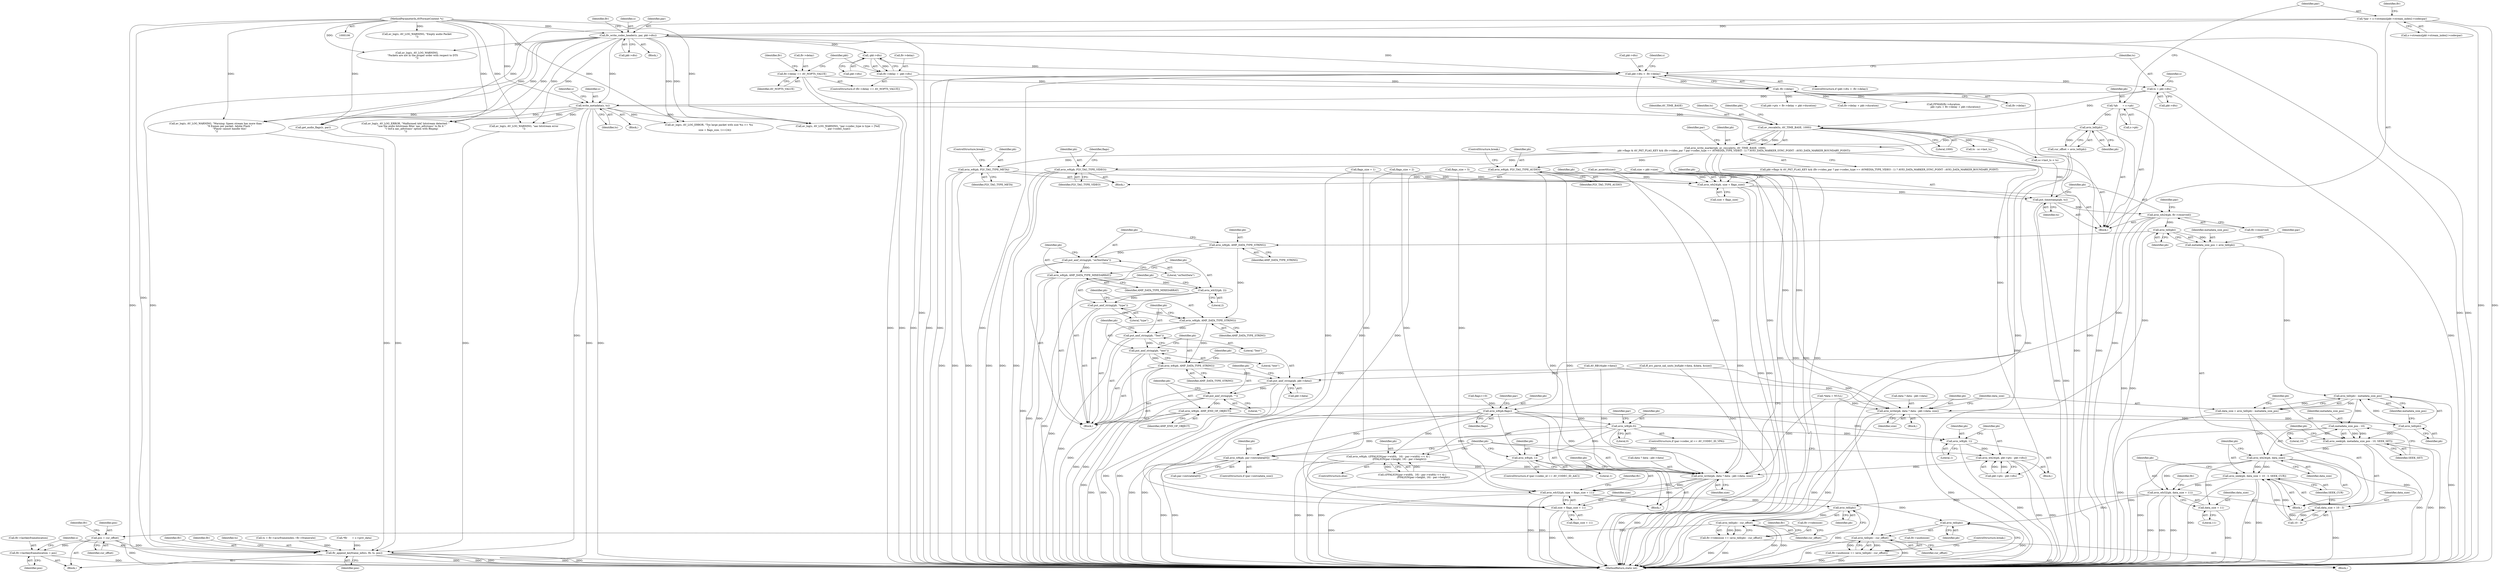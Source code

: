 digraph "0_FFmpeg_6b67d7f05918f7a1ee8fc6ff21355d7e8736aa10@API" {
"1000380" [label="(Call,avio_write_marker(pb, av_rescale(ts, AV_TIME_BASE, 1000),\n                      pkt->flags & AV_PKT_FLAG_KEY && (flv->video_par ? par->codec_type == AVMEDIA_TYPE_VIDEO : 1) ? AVIO_DATA_MARKER_SYNC_POINT : AVIO_DATA_MARKER_BOUNDARY_POINT))"];
"1000167" [label="(Call,avio_tell(pb))"];
"1000111" [label="(Call,*pb      = s->pb)"];
"1000382" [label="(Call,av_rescale(ts, AV_TIME_BASE, 1000))"];
"1000360" [label="(Call,ts = pkt->dts)"];
"1000344" [label="(Call,pkt->dts < -flv->delay)"];
"1000323" [label="(Call,flv_write_codec_header(s, par, pkt->dts))"];
"1000107" [label="(MethodParameterIn,AVFormatContext *s)"];
"1000117" [label="(Call,*par = s->streams[pkt->stream_index]->codecpar)"];
"1000339" [label="(Call,-pkt->dts)"];
"1000348" [label="(Call,-flv->delay)"];
"1000330" [label="(Call,flv->delay == AV_NOPTS_VALUE)"];
"1000335" [label="(Call,flv->delay = -pkt->dts)"];
"1000372" [label="(Call,write_metadata(s, ts))"];
"1000411" [label="(Call,avio_w8(pb, FLV_TAG_TYPE_VIDEO))"];
"1000593" [label="(Call,avio_wb24(pb, size + flags_size))"];
"1000598" [label="(Call,put_timestamp(pb, ts))"];
"1000601" [label="(Call,avio_wb24(pb, flv->reserved))"];
"1000623" [label="(Call,avio_tell(pb))"];
"1000621" [label="(Call,metadata_size_pos = avio_tell(pb))"];
"1000683" [label="(Call,avio_tell(pb) - metadata_size_pos)"];
"1000681" [label="(Call,data_size = avio_tell(pb) - metadata_size_pos)"];
"1000693" [label="(Call,avio_wb24(pb, data_size))"];
"1000696" [label="(Call,avio_seek(pb, data_size + 10 - 3, SEEK_CUR))"];
"1000704" [label="(Call,avio_wb32(pb, data_size + 11))"];
"1000864" [label="(Call,avio_tell(pb))"];
"1000863" [label="(Call,avio_tell(pb) - cur_offset)"];
"1000859" [label="(Call,flv->videosize += (avio_tell(pb) - cur_offset))"];
"1000896" [label="(Call,pos = cur_offset)"];
"1000910" [label="(Call,flv->lastkeyframelocation = pos)"];
"1000915" [label="(Call,flv_append_keyframe_info(s, flv, ts, pos))"];
"1000931" [label="(Call,avio_tell(pb))"];
"1000930" [label="(Call,avio_tell(pb) - cur_offset)"];
"1000926" [label="(Call,flv->audiosize += (avio_tell(pb) - cur_offset))"];
"1000698" [label="(Call,data_size + 10 - 3)"];
"1000706" [label="(Call,data_size + 11)"];
"1000689" [label="(Call,metadata_size_pos - 10)"];
"1000687" [label="(Call,avio_seek(pb, metadata_size_pos - 10, SEEK_SET))"];
"1000632" [label="(Call,avio_w8(pb, AMF_DATA_TYPE_STRING))"];
"1000635" [label="(Call,put_amf_string(pb, \"onTextData\"))"];
"1000638" [label="(Call,avio_w8(pb, AMF_DATA_TYPE_MIXEDARRAY))"];
"1000641" [label="(Call,avio_wb32(pb, 2))"];
"1000644" [label="(Call,put_amf_string(pb, \"type\"))"];
"1000647" [label="(Call,avio_w8(pb, AMF_DATA_TYPE_STRING))"];
"1000650" [label="(Call,put_amf_string(pb, \"Text\"))"];
"1000653" [label="(Call,put_amf_string(pb, \"text\"))"];
"1000656" [label="(Call,avio_w8(pb, AMF_DATA_TYPE_STRING))"];
"1000659" [label="(Call,put_amf_string(pb, pkt->data))"];
"1000664" [label="(Call,put_amf_string(pb, \"\"))"];
"1000667" [label="(Call,avio_w8(pb, AMF_END_OF_OBJECT))"];
"1000684" [label="(Call,avio_tell(pb))"];
"1000672" [label="(Call,avio_write(pb, data ? data : pkt->data, size))"];
"1000715" [label="(Call,avio_w8(pb,flags))"];
"1000724" [label="(Call,avio_w8(pb,0))"];
"1000744" [label="(Call,avio_w8(pb, par->extradata[0]))"];
"1000811" [label="(Call,avio_write(pb, data ? data : pkt->data, size))"];
"1000820" [label="(Call,avio_wb32(pb, size + flags_size + 11))"];
"1000822" [label="(Call,size + flags_size + 11)"];
"1000752" [label="(Call,avio_w8(pb, ((FFALIGN(par->width,  16) - par->width) << 4) |\n                             (FFALIGN(par->height, 16) - par->height)))"];
"1000782" [label="(Call,avio_w8(pb, 1))"];
"1000799" [label="(Call,avio_w8(pb, 1))"];
"1000802" [label="(Call,avio_wb24(pb, pkt->pts - pkt->dts))"];
"1000440" [label="(Call,avio_w8(pb, FLV_TAG_TYPE_AUDIO))"];
"1000446" [label="(Call,avio_w8(pb, FLV_TAG_TYPE_META))"];
"1000335" [label="(Call,flv->delay = -pkt->dts)"];
"1000884" [label="(Block,)"];
"1000933" [label="(Identifier,cur_offset)"];
"1000696" [label="(Call,avio_seek(pb, data_size + 10 - 3, SEEK_CUR))"];
"1000343" [label="(ControlStructure,if (pkt->dts < -flv->delay))"];
"1000641" [label="(Call,avio_wb32(pb, 2))"];
"1000658" [label="(Identifier,AMF_DATA_TYPE_STRING)"];
"1000683" [label="(Call,avio_tell(pb) - metadata_size_pos)"];
"1000821" [label="(Identifier,pb)"];
"1000409" [label="(Block,)"];
"1000323" [label="(Call,flv_write_codec_header(s, par, pkt->dts))"];
"1000650" [label="(Call,put_amf_string(pb, \"Text\"))"];
"1000337" [label="(Identifier,flv)"];
"1000600" [label="(Identifier,ts)"];
"1000915" [label="(Call,flv_append_keyframe_info(s, flv, ts, pos))"];
"1000384" [label="(Identifier,AV_TIME_BASE)"];
"1000857" [label="(Block,)"];
"1000228" [label="(Call,flags_size = 5)"];
"1000362" [label="(Call,pkt->dts)"];
"1000550" [label="(Call,ts - sc->last_ts)"];
"1000637" [label="(Literal,\"onTextData\")"];
"1000154" [label="(Call,*data = NULL)"];
"1000373" [label="(Identifier,s)"];
"1000697" [label="(Identifier,pb)"];
"1000181" [label="(Call,av_log(s, AV_LOG_WARNING, \"Empty audio Packet\n\"))"];
"1000672" [label="(Call,avio_write(pb, data ? data : pkt->data, size))"];
"1000811" [label="(Call,avio_write(pb, data ? data : pkt->data, size))"];
"1000610" [label="(Identifier,par)"];
"1000863" [label="(Call,avio_tell(pb) - cur_offset)"];
"1000645" [label="(Identifier,pb)"];
"1000636" [label="(Identifier,pb)"];
"1000119" [label="(Call,s->streams[pkt->stream_index]->codecpar)"];
"1000340" [label="(Call,pkt->dts)"];
"1000740" [label="(ControlStructure,if (par->extradata_size))"];
"1000897" [label="(Identifier,pos)"];
"1000640" [label="(Identifier,AMF_DATA_TYPE_MIXEDARRAY)"];
"1000726" [label="(Literal,0)"];
"1000802" [label="(Call,avio_wb24(pb, pkt->pts - pkt->dts))"];
"1000917" [label="(Identifier,flv)"];
"1000385" [label="(Literal,1000)"];
"1000699" [label="(Identifier,data_size)"];
"1000603" [label="(Call,flv->reserved)"];
"1000380" [label="(Call,avio_write_marker(pb, av_rescale(ts, AV_TIME_BASE, 1000),\n                      pkt->flags & AV_PKT_FLAG_KEY && (flv->video_par ? par->codec_type == AVMEDIA_TYPE_VIDEO : 1) ? AVIO_DATA_MARKER_SYNC_POINT : AVIO_DATA_MARKER_BOUNDARY_POINT))"];
"1000285" [label="(Block,)"];
"1000752" [label="(Call,avio_w8(pb, ((FFALIGN(par->width,  16) - par->width) << 4) |\n                             (FFALIGN(par->height, 16) - par->height)))"];
"1000922" [label="(Identifier,flv)"];
"1000633" [label="(Identifier,pb)"];
"1000864" [label="(Call,avio_tell(pb))"];
"1000931" [label="(Call,avio_tell(pb))"];
"1000869" [label="(Identifier,flv)"];
"1000708" [label="(Literal,11)"];
"1000642" [label="(Identifier,pb)"];
"1000381" [label="(Identifier,pb)"];
"1000783" [label="(Identifier,pb)"];
"1000656" [label="(Call,avio_w8(pb, AMF_DATA_TYPE_STRING))"];
"1000448" [label="(Identifier,FLV_TAG_TYPE_META)"];
"1000165" [label="(Call,cur_offset = avio_tell(pb))"];
"1000686" [label="(Identifier,metadata_size_pos)"];
"1000820" [label="(Call,avio_wb32(pb, size + flags_size + 11))"];
"1000651" [label="(Identifier,pb)"];
"1000443" [label="(ControlStructure,break;)"];
"1000950" [label="(MethodReturn,static int)"];
"1000354" [label="(Identifier,s)"];
"1000666" [label="(Literal,\"\")"];
"1000829" [label="(Identifier,flv)"];
"1000710" [label="(Block,)"];
"1000336" [label="(Call,flv->delay)"];
"1000623" [label="(Call,avio_tell(pb))"];
"1000930" [label="(Call,avio_tell(pb) - cur_offset)"];
"1000639" [label="(Identifier,pb)"];
"1000655" [label="(Literal,\"text\")"];
"1000649" [label="(Identifier,AMF_DATA_TYPE_STRING)"];
"1000334" [label="(Identifier,AV_NOPTS_VALUE)"];
"1000601" [label="(Call,avio_wb24(pb, flv->reserved))"];
"1000435" [label="(Call,get_audio_flags(s, par))"];
"1000703" [label="(Identifier,SEEK_CUR)"];
"1000486" [label="(Call,ff_avc_parse_nal_units_buf(pkt->data, &data, &size))"];
"1000691" [label="(Literal,10)"];
"1000346" [label="(Identifier,pkt)"];
"1000407" [label="(Identifier,par)"];
"1000441" [label="(Identifier,pb)"];
"1000382" [label="(Call,av_rescale(ts, AV_TIME_BASE, 1000))"];
"1000754" [label="(Call,((FFALIGN(par->width,  16) - par->width) << 4) |\n                             (FFALIGN(par->height, 16) - par->height))"];
"1000914" [label="(Identifier,pos)"];
"1000440" [label="(Call,avio_w8(pb, FLV_TAG_TYPE_AUDIO))"];
"1000167" [label="(Call,avio_tell(pb))"];
"1000688" [label="(Identifier,pb)"];
"1000918" [label="(Identifier,ts)"];
"1000345" [label="(Call,pkt->dts)"];
"1000674" [label="(Call,data ? data : pkt->data)"];
"1000926" [label="(Call,flv->audiosize += (avio_tell(pb) - cur_offset))"];
"1000415" [label="(Identifier,flags)"];
"1000593" [label="(Call,avio_wb24(pb, size + flags_size))"];
"1000622" [label="(Identifier,metadata_size_pos)"];
"1000886" [label="(Call,ts = flv->acurframeindex / flv->framerate)"];
"1000653" [label="(Call,put_amf_string(pb, \"text\"))"];
"1000690" [label="(Identifier,metadata_size_pos)"];
"1000860" [label="(Call,flv->videosize)"];
"1000667" [label="(Call,avio_w8(pb, AMF_END_OF_OBJECT))"];
"1000652" [label="(Literal,\"Text\")"];
"1000325" [label="(Identifier,par)"];
"1000646" [label="(Literal,\"type\")"];
"1000934" [label="(ControlStructure,break;)"];
"1000700" [label="(Call,10 - 3)"];
"1000632" [label="(Call,avio_w8(pb, AMF_DATA_TYPE_STRING))"];
"1000332" [label="(Identifier,flv)"];
"1000659" [label="(Call,put_amf_string(pb, pkt->data))"];
"1000839" [label="(Call,flv->delay + pkt->duration)"];
"1000329" [label="(ControlStructure,if (flv->delay == AV_NOPTS_VALUE))"];
"1000331" [label="(Call,flv->delay)"];
"1000594" [label="(Identifier,pb)"];
"1000721" [label="(Identifier,par)"];
"1000831" [label="(Call,FFMAX(flv->duration,\n                              pkt->pts + flv->delay + pkt->duration))"];
"1000813" [label="(Call,data ? data : pkt->data)"];
"1000634" [label="(Identifier,AMF_DATA_TYPE_STRING)"];
"1000664" [label="(Call,put_amf_string(pb, \"\"))"];
"1000718" [label="(ControlStructure,if (par->codec_id == AV_CODEC_ID_VP6))"];
"1000212" [label="(Call,flags_size = 2)"];
"1000628" [label="(Identifier,par)"];
"1000689" [label="(Call,metadata_size_pos - 10)"];
"1000442" [label="(Identifier,FLV_TAG_TYPE_AUDIO)"];
"1000707" [label="(Identifier,data_size)"];
"1000669" [label="(Identifier,AMF_END_OF_OBJECT)"];
"1000866" [label="(Identifier,cur_offset)"];
"1000538" [label="(Call,av_log(s, AV_LOG_WARNING, \"aac bitstream error\n\"))"];
"1000638" [label="(Call,avio_w8(pb, AMF_DATA_TYPE_MIXEDARRAY))"];
"1000599" [label="(Identifier,pb)"];
"1000685" [label="(Identifier,pb)"];
"1000745" [label="(Identifier,pb)"];
"1000712" [label="(Call,flags>=0)"];
"1000753" [label="(Identifier,pb)"];
"1000595" [label="(Call,size + flags_size)"];
"1000635" [label="(Call,put_amf_string(pb, \"onTextData\"))"];
"1000361" [label="(Identifier,ts)"];
"1000412" [label="(Identifier,pb)"];
"1000339" [label="(Call,-pkt->dts)"];
"1000532" [label="(Call,av_log(s, AV_LOG_ERROR, \"Malformed AAC bitstream detected: \"\n               \"use the audio bitstream filter 'aac_adtstoasc' to fix it \"\n               \"('-bsf:a aac_adtstoasc' option with ffmpeg)\n\"))"];
"1000782" [label="(Call,avio_w8(pb, 1))"];
"1000715" [label="(Call,avio_w8(pb,flags))"];
"1000671" [label="(Block,)"];
"1000513" [label="(Call,AV_RB16(pkt->data))"];
"1000580" [label="(Call,av_log(s, AV_LOG_ERROR, \"Too large packet with size %u >= %u\n\",\n               size + flags_size, 1<<24))"];
"1000621" [label="(Call,metadata_size_pos = avio_tell(pb))"];
"1000695" [label="(Identifier,data_size)"];
"1000803" [label="(Identifier,pb)"];
"1000383" [label="(Identifier,ts)"];
"1000804" [label="(Call,pkt->pts - pkt->dts)"];
"1000330" [label="(Call,flv->delay == AV_NOPTS_VALUE)"];
"1000129" [label="(Call,*flv      = s->priv_data)"];
"1000859" [label="(Call,flv->videosize += (avio_tell(pb) - cur_offset))"];
"1000800" [label="(Identifier,pb)"];
"1000109" [label="(Block,)"];
"1000148" [label="(Call,size = pkt->size)"];
"1000927" [label="(Call,flv->audiosize)"];
"1000113" [label="(Call,s->pb)"];
"1000694" [label="(Identifier,pb)"];
"1000117" [label="(Call,*par = s->streams[pkt->stream_index]->codecpar)"];
"1000698" [label="(Call,data_size + 10 - 3)"];
"1000374" [label="(Identifier,ts)"];
"1000368" [label="(Identifier,s)"];
"1000561" [label="(Call,sc->last_ts < ts)"];
"1000849" [label="(Identifier,flv)"];
"1000665" [label="(Identifier,pb)"];
"1000682" [label="(Identifier,data_size)"];
"1000360" [label="(Call,ts = pkt->dts)"];
"1000725" [label="(Identifier,pb)"];
"1000598" [label="(Call,put_timestamp(pb, ts))"];
"1000349" [label="(Call,flv->delay)"];
"1000624" [label="(Identifier,pb)"];
"1000449" [label="(ControlStructure,break;)"];
"1000919" [label="(Identifier,pos)"];
"1000692" [label="(Identifier,SEEK_SET)"];
"1000896" [label="(Call,pos = cur_offset)"];
"1000107" [label="(MethodParameterIn,AVFormatContext *s)"];
"1000232" [label="(Call,flags_size = 1)"];
"1000660" [label="(Identifier,pb)"];
"1000438" [label="(Call,av_assert0(size))"];
"1000654" [label="(Identifier,pb)"];
"1000812" [label="(Identifier,pb)"];
"1000556" [label="(Call,av_log(s, AV_LOG_WARNING, \"Warning: Speex stream has more than \"\n                                  \"8 frames per packet. Adobe Flash \"\n                                  \"Player cannot handle this!\n\"))"];
"1000348" [label="(Call,-flv->delay)"];
"1000717" [label="(Identifier,flags)"];
"1000693" [label="(Call,avio_wb24(pb, data_size))"];
"1000681" [label="(Call,data_size = avio_tell(pb) - metadata_size_pos)"];
"1000413" [label="(Identifier,FLV_TAG_TYPE_VIDEO)"];
"1000911" [label="(Call,flv->lastkeyframelocation)"];
"1000865" [label="(Identifier,pb)"];
"1000716" [label="(Identifier,pb)"];
"1000684" [label="(Call,avio_tell(pb))"];
"1000618" [label="(Block,)"];
"1000446" [label="(Call,avio_w8(pb, FLV_TAG_TYPE_META))"];
"1000916" [label="(Identifier,s)"];
"1000657" [label="(Identifier,pb)"];
"1000798" [label="(Block,)"];
"1000932" [label="(Identifier,pb)"];
"1000776" [label="(ControlStructure,if (par->codec_id == AV_CODEC_ID_AAC))"];
"1000372" [label="(Call,write_metadata(s, ts))"];
"1000784" [label="(Literal,1)"];
"1000647" [label="(Call,avio_w8(pb, AMF_DATA_TYPE_STRING))"];
"1000353" [label="(Call,av_log(s, AV_LOG_WARNING,\n               \"Packets are not in the proper order with respect to DTS\n\"))"];
"1000644" [label="(Call,put_amf_string(pb, \"type\"))"];
"1000112" [label="(Identifier,pb)"];
"1000824" [label="(Call,flags_size + 11)"];
"1000390" [label="(Identifier,pkt)"];
"1000910" [label="(Call,flv->lastkeyframelocation = pos)"];
"1000643" [label="(Literal,2)"];
"1000835" [label="(Call,pkt->pts + flv->delay + pkt->duration)"];
"1000661" [label="(Call,pkt->data)"];
"1000731" [label="(Identifier,par)"];
"1000744" [label="(Call,avio_w8(pb, par->extradata[0]))"];
"1000680" [label="(Identifier,size)"];
"1000371" [label="(Block,)"];
"1000602" [label="(Identifier,pb)"];
"1000706" [label="(Call,data_size + 11)"];
"1000724" [label="(Call,avio_w8(pb,0))"];
"1000751" [label="(ControlStructure,else)"];
"1000344" [label="(Call,pkt->dts < -flv->delay)"];
"1000377" [label="(Identifier,s)"];
"1000746" [label="(Call,par->extradata[0])"];
"1000704" [label="(Call,avio_wb32(pb, data_size + 11))"];
"1000705" [label="(Identifier,pb)"];
"1000898" [label="(Identifier,cur_offset)"];
"1000411" [label="(Call,avio_w8(pb, FLV_TAG_TYPE_VIDEO))"];
"1000386" [label="(Call,pkt->flags & AV_PKT_FLAG_KEY && (flv->video_par ? par->codec_type == AVMEDIA_TYPE_VIDEO : 1) ? AVIO_DATA_MARKER_SYNC_POINT : AVIO_DATA_MARKER_BOUNDARY_POINT)"];
"1000324" [label="(Identifier,s)"];
"1000631" [label="(Block,)"];
"1000668" [label="(Identifier,pb)"];
"1000130" [label="(Identifier,flv)"];
"1000447" [label="(Identifier,pb)"];
"1000648" [label="(Identifier,pb)"];
"1000799" [label="(Call,avio_w8(pb, 1))"];
"1000823" [label="(Identifier,size)"];
"1000901" [label="(Identifier,flv)"];
"1000687" [label="(Call,avio_seek(pb, metadata_size_pos - 10, SEEK_SET))"];
"1000822" [label="(Call,size + flags_size + 11)"];
"1000168" [label="(Identifier,pb)"];
"1000111" [label="(Call,*pb      = s->pb)"];
"1000819" [label="(Identifier,size)"];
"1000801" [label="(Literal,1)"];
"1000118" [label="(Identifier,par)"];
"1000936" [label="(Call,av_log(s, AV_LOG_WARNING, \"par->codec_type is type = [%d]\n\", par->codec_type))"];
"1000326" [label="(Call,pkt->dts)"];
"1000673" [label="(Identifier,pb)"];
"1000380" -> "1000109"  [label="AST: "];
"1000380" -> "1000386"  [label="CFG: "];
"1000381" -> "1000380"  [label="AST: "];
"1000382" -> "1000380"  [label="AST: "];
"1000386" -> "1000380"  [label="AST: "];
"1000407" -> "1000380"  [label="CFG: "];
"1000380" -> "1000950"  [label="DDG: "];
"1000380" -> "1000950"  [label="DDG: "];
"1000380" -> "1000950"  [label="DDG: "];
"1000380" -> "1000950"  [label="DDG: "];
"1000167" -> "1000380"  [label="DDG: "];
"1000382" -> "1000380"  [label="DDG: "];
"1000382" -> "1000380"  [label="DDG: "];
"1000382" -> "1000380"  [label="DDG: "];
"1000380" -> "1000411"  [label="DDG: "];
"1000380" -> "1000440"  [label="DDG: "];
"1000380" -> "1000446"  [label="DDG: "];
"1000167" -> "1000165"  [label="AST: "];
"1000167" -> "1000168"  [label="CFG: "];
"1000168" -> "1000167"  [label="AST: "];
"1000165" -> "1000167"  [label="CFG: "];
"1000167" -> "1000950"  [label="DDG: "];
"1000167" -> "1000165"  [label="DDG: "];
"1000111" -> "1000167"  [label="DDG: "];
"1000111" -> "1000109"  [label="AST: "];
"1000111" -> "1000113"  [label="CFG: "];
"1000112" -> "1000111"  [label="AST: "];
"1000113" -> "1000111"  [label="AST: "];
"1000118" -> "1000111"  [label="CFG: "];
"1000111" -> "1000950"  [label="DDG: "];
"1000382" -> "1000385"  [label="CFG: "];
"1000383" -> "1000382"  [label="AST: "];
"1000384" -> "1000382"  [label="AST: "];
"1000385" -> "1000382"  [label="AST: "];
"1000390" -> "1000382"  [label="CFG: "];
"1000382" -> "1000950"  [label="DDG: "];
"1000382" -> "1000950"  [label="DDG: "];
"1000360" -> "1000382"  [label="DDG: "];
"1000372" -> "1000382"  [label="DDG: "];
"1000382" -> "1000550"  [label="DDG: "];
"1000382" -> "1000561"  [label="DDG: "];
"1000360" -> "1000109"  [label="AST: "];
"1000360" -> "1000362"  [label="CFG: "];
"1000361" -> "1000360"  [label="AST: "];
"1000362" -> "1000360"  [label="AST: "];
"1000368" -> "1000360"  [label="CFG: "];
"1000360" -> "1000950"  [label="DDG: "];
"1000344" -> "1000360"  [label="DDG: "];
"1000360" -> "1000372"  [label="DDG: "];
"1000344" -> "1000343"  [label="AST: "];
"1000344" -> "1000348"  [label="CFG: "];
"1000345" -> "1000344"  [label="AST: "];
"1000348" -> "1000344"  [label="AST: "];
"1000354" -> "1000344"  [label="CFG: "];
"1000361" -> "1000344"  [label="CFG: "];
"1000344" -> "1000950"  [label="DDG: "];
"1000344" -> "1000950"  [label="DDG: "];
"1000344" -> "1000950"  [label="DDG: "];
"1000323" -> "1000344"  [label="DDG: "];
"1000339" -> "1000344"  [label="DDG: "];
"1000348" -> "1000344"  [label="DDG: "];
"1000344" -> "1000804"  [label="DDG: "];
"1000323" -> "1000285"  [label="AST: "];
"1000323" -> "1000326"  [label="CFG: "];
"1000324" -> "1000323"  [label="AST: "];
"1000325" -> "1000323"  [label="AST: "];
"1000326" -> "1000323"  [label="AST: "];
"1000332" -> "1000323"  [label="CFG: "];
"1000323" -> "1000950"  [label="DDG: "];
"1000323" -> "1000950"  [label="DDG: "];
"1000323" -> "1000950"  [label="DDG: "];
"1000107" -> "1000323"  [label="DDG: "];
"1000117" -> "1000323"  [label="DDG: "];
"1000323" -> "1000339"  [label="DDG: "];
"1000323" -> "1000353"  [label="DDG: "];
"1000323" -> "1000372"  [label="DDG: "];
"1000323" -> "1000435"  [label="DDG: "];
"1000323" -> "1000435"  [label="DDG: "];
"1000323" -> "1000532"  [label="DDG: "];
"1000323" -> "1000538"  [label="DDG: "];
"1000323" -> "1000556"  [label="DDG: "];
"1000323" -> "1000580"  [label="DDG: "];
"1000323" -> "1000915"  [label="DDG: "];
"1000323" -> "1000936"  [label="DDG: "];
"1000107" -> "1000106"  [label="AST: "];
"1000107" -> "1000950"  [label="DDG: "];
"1000107" -> "1000181"  [label="DDG: "];
"1000107" -> "1000353"  [label="DDG: "];
"1000107" -> "1000372"  [label="DDG: "];
"1000107" -> "1000435"  [label="DDG: "];
"1000107" -> "1000532"  [label="DDG: "];
"1000107" -> "1000538"  [label="DDG: "];
"1000107" -> "1000556"  [label="DDG: "];
"1000107" -> "1000580"  [label="DDG: "];
"1000107" -> "1000915"  [label="DDG: "];
"1000107" -> "1000936"  [label="DDG: "];
"1000117" -> "1000109"  [label="AST: "];
"1000117" -> "1000119"  [label="CFG: "];
"1000118" -> "1000117"  [label="AST: "];
"1000119" -> "1000117"  [label="AST: "];
"1000130" -> "1000117"  [label="CFG: "];
"1000117" -> "1000950"  [label="DDG: "];
"1000117" -> "1000950"  [label="DDG: "];
"1000117" -> "1000435"  [label="DDG: "];
"1000339" -> "1000335"  [label="AST: "];
"1000339" -> "1000340"  [label="CFG: "];
"1000340" -> "1000339"  [label="AST: "];
"1000335" -> "1000339"  [label="CFG: "];
"1000339" -> "1000335"  [label="DDG: "];
"1000348" -> "1000349"  [label="CFG: "];
"1000349" -> "1000348"  [label="AST: "];
"1000348" -> "1000950"  [label="DDG: "];
"1000330" -> "1000348"  [label="DDG: "];
"1000335" -> "1000348"  [label="DDG: "];
"1000348" -> "1000831"  [label="DDG: "];
"1000348" -> "1000835"  [label="DDG: "];
"1000348" -> "1000839"  [label="DDG: "];
"1000330" -> "1000329"  [label="AST: "];
"1000330" -> "1000334"  [label="CFG: "];
"1000331" -> "1000330"  [label="AST: "];
"1000334" -> "1000330"  [label="AST: "];
"1000337" -> "1000330"  [label="CFG: "];
"1000346" -> "1000330"  [label="CFG: "];
"1000330" -> "1000950"  [label="DDG: "];
"1000330" -> "1000950"  [label="DDG: "];
"1000335" -> "1000329"  [label="AST: "];
"1000336" -> "1000335"  [label="AST: "];
"1000346" -> "1000335"  [label="CFG: "];
"1000335" -> "1000950"  [label="DDG: "];
"1000372" -> "1000371"  [label="AST: "];
"1000372" -> "1000374"  [label="CFG: "];
"1000373" -> "1000372"  [label="AST: "];
"1000374" -> "1000372"  [label="AST: "];
"1000377" -> "1000372"  [label="CFG: "];
"1000372" -> "1000950"  [label="DDG: "];
"1000372" -> "1000950"  [label="DDG: "];
"1000372" -> "1000435"  [label="DDG: "];
"1000372" -> "1000532"  [label="DDG: "];
"1000372" -> "1000538"  [label="DDG: "];
"1000372" -> "1000556"  [label="DDG: "];
"1000372" -> "1000580"  [label="DDG: "];
"1000372" -> "1000915"  [label="DDG: "];
"1000372" -> "1000936"  [label="DDG: "];
"1000411" -> "1000409"  [label="AST: "];
"1000411" -> "1000413"  [label="CFG: "];
"1000412" -> "1000411"  [label="AST: "];
"1000413" -> "1000411"  [label="AST: "];
"1000415" -> "1000411"  [label="CFG: "];
"1000411" -> "1000950"  [label="DDG: "];
"1000411" -> "1000950"  [label="DDG: "];
"1000411" -> "1000950"  [label="DDG: "];
"1000411" -> "1000593"  [label="DDG: "];
"1000593" -> "1000109"  [label="AST: "];
"1000593" -> "1000595"  [label="CFG: "];
"1000594" -> "1000593"  [label="AST: "];
"1000595" -> "1000593"  [label="AST: "];
"1000599" -> "1000593"  [label="CFG: "];
"1000593" -> "1000950"  [label="DDG: "];
"1000593" -> "1000950"  [label="DDG: "];
"1000446" -> "1000593"  [label="DDG: "];
"1000440" -> "1000593"  [label="DDG: "];
"1000148" -> "1000593"  [label="DDG: "];
"1000438" -> "1000593"  [label="DDG: "];
"1000232" -> "1000593"  [label="DDG: "];
"1000228" -> "1000593"  [label="DDG: "];
"1000212" -> "1000593"  [label="DDG: "];
"1000593" -> "1000598"  [label="DDG: "];
"1000598" -> "1000109"  [label="AST: "];
"1000598" -> "1000600"  [label="CFG: "];
"1000599" -> "1000598"  [label="AST: "];
"1000600" -> "1000598"  [label="AST: "];
"1000602" -> "1000598"  [label="CFG: "];
"1000598" -> "1000950"  [label="DDG: "];
"1000598" -> "1000950"  [label="DDG: "];
"1000561" -> "1000598"  [label="DDG: "];
"1000598" -> "1000601"  [label="DDG: "];
"1000601" -> "1000109"  [label="AST: "];
"1000601" -> "1000603"  [label="CFG: "];
"1000602" -> "1000601"  [label="AST: "];
"1000603" -> "1000601"  [label="AST: "];
"1000610" -> "1000601"  [label="CFG: "];
"1000601" -> "1000950"  [label="DDG: "];
"1000601" -> "1000950"  [label="DDG: "];
"1000601" -> "1000623"  [label="DDG: "];
"1000601" -> "1000715"  [label="DDG: "];
"1000623" -> "1000621"  [label="AST: "];
"1000623" -> "1000624"  [label="CFG: "];
"1000624" -> "1000623"  [label="AST: "];
"1000621" -> "1000623"  [label="CFG: "];
"1000623" -> "1000621"  [label="DDG: "];
"1000623" -> "1000632"  [label="DDG: "];
"1000623" -> "1000672"  [label="DDG: "];
"1000621" -> "1000618"  [label="AST: "];
"1000622" -> "1000621"  [label="AST: "];
"1000628" -> "1000621"  [label="CFG: "];
"1000621" -> "1000683"  [label="DDG: "];
"1000683" -> "1000681"  [label="AST: "];
"1000683" -> "1000686"  [label="CFG: "];
"1000684" -> "1000683"  [label="AST: "];
"1000686" -> "1000683"  [label="AST: "];
"1000681" -> "1000683"  [label="CFG: "];
"1000683" -> "1000950"  [label="DDG: "];
"1000683" -> "1000681"  [label="DDG: "];
"1000683" -> "1000681"  [label="DDG: "];
"1000684" -> "1000683"  [label="DDG: "];
"1000683" -> "1000689"  [label="DDG: "];
"1000681" -> "1000618"  [label="AST: "];
"1000682" -> "1000681"  [label="AST: "];
"1000688" -> "1000681"  [label="CFG: "];
"1000681" -> "1000950"  [label="DDG: "];
"1000681" -> "1000693"  [label="DDG: "];
"1000693" -> "1000618"  [label="AST: "];
"1000693" -> "1000695"  [label="CFG: "];
"1000694" -> "1000693"  [label="AST: "];
"1000695" -> "1000693"  [label="AST: "];
"1000697" -> "1000693"  [label="CFG: "];
"1000693" -> "1000950"  [label="DDG: "];
"1000687" -> "1000693"  [label="DDG: "];
"1000693" -> "1000696"  [label="DDG: "];
"1000693" -> "1000696"  [label="DDG: "];
"1000693" -> "1000698"  [label="DDG: "];
"1000693" -> "1000704"  [label="DDG: "];
"1000693" -> "1000706"  [label="DDG: "];
"1000696" -> "1000618"  [label="AST: "];
"1000696" -> "1000703"  [label="CFG: "];
"1000697" -> "1000696"  [label="AST: "];
"1000698" -> "1000696"  [label="AST: "];
"1000703" -> "1000696"  [label="AST: "];
"1000705" -> "1000696"  [label="CFG: "];
"1000696" -> "1000950"  [label="DDG: "];
"1000696" -> "1000950"  [label="DDG: "];
"1000696" -> "1000950"  [label="DDG: "];
"1000700" -> "1000696"  [label="DDG: "];
"1000700" -> "1000696"  [label="DDG: "];
"1000696" -> "1000704"  [label="DDG: "];
"1000704" -> "1000618"  [label="AST: "];
"1000704" -> "1000706"  [label="CFG: "];
"1000705" -> "1000704"  [label="AST: "];
"1000706" -> "1000704"  [label="AST: "];
"1000849" -> "1000704"  [label="CFG: "];
"1000704" -> "1000950"  [label="DDG: "];
"1000704" -> "1000950"  [label="DDG: "];
"1000704" -> "1000950"  [label="DDG: "];
"1000704" -> "1000864"  [label="DDG: "];
"1000704" -> "1000931"  [label="DDG: "];
"1000864" -> "1000863"  [label="AST: "];
"1000864" -> "1000865"  [label="CFG: "];
"1000865" -> "1000864"  [label="AST: "];
"1000866" -> "1000864"  [label="CFG: "];
"1000864" -> "1000950"  [label="DDG: "];
"1000864" -> "1000863"  [label="DDG: "];
"1000820" -> "1000864"  [label="DDG: "];
"1000863" -> "1000859"  [label="AST: "];
"1000863" -> "1000866"  [label="CFG: "];
"1000866" -> "1000863"  [label="AST: "];
"1000859" -> "1000863"  [label="CFG: "];
"1000863" -> "1000950"  [label="DDG: "];
"1000863" -> "1000950"  [label="DDG: "];
"1000863" -> "1000859"  [label="DDG: "];
"1000863" -> "1000859"  [label="DDG: "];
"1000165" -> "1000863"  [label="DDG: "];
"1000863" -> "1000896"  [label="DDG: "];
"1000859" -> "1000857"  [label="AST: "];
"1000860" -> "1000859"  [label="AST: "];
"1000869" -> "1000859"  [label="CFG: "];
"1000859" -> "1000950"  [label="DDG: "];
"1000859" -> "1000950"  [label="DDG: "];
"1000896" -> "1000884"  [label="AST: "];
"1000896" -> "1000898"  [label="CFG: "];
"1000897" -> "1000896"  [label="AST: "];
"1000898" -> "1000896"  [label="AST: "];
"1000901" -> "1000896"  [label="CFG: "];
"1000896" -> "1000950"  [label="DDG: "];
"1000896" -> "1000910"  [label="DDG: "];
"1000896" -> "1000915"  [label="DDG: "];
"1000910" -> "1000884"  [label="AST: "];
"1000910" -> "1000914"  [label="CFG: "];
"1000911" -> "1000910"  [label="AST: "];
"1000914" -> "1000910"  [label="AST: "];
"1000916" -> "1000910"  [label="CFG: "];
"1000910" -> "1000950"  [label="DDG: "];
"1000915" -> "1000884"  [label="AST: "];
"1000915" -> "1000919"  [label="CFG: "];
"1000916" -> "1000915"  [label="AST: "];
"1000917" -> "1000915"  [label="AST: "];
"1000918" -> "1000915"  [label="AST: "];
"1000919" -> "1000915"  [label="AST: "];
"1000922" -> "1000915"  [label="CFG: "];
"1000915" -> "1000950"  [label="DDG: "];
"1000915" -> "1000950"  [label="DDG: "];
"1000915" -> "1000950"  [label="DDG: "];
"1000915" -> "1000950"  [label="DDG: "];
"1000915" -> "1000950"  [label="DDG: "];
"1000435" -> "1000915"  [label="DDG: "];
"1000556" -> "1000915"  [label="DDG: "];
"1000538" -> "1000915"  [label="DDG: "];
"1000129" -> "1000915"  [label="DDG: "];
"1000886" -> "1000915"  [label="DDG: "];
"1000931" -> "1000930"  [label="AST: "];
"1000931" -> "1000932"  [label="CFG: "];
"1000932" -> "1000931"  [label="AST: "];
"1000933" -> "1000931"  [label="CFG: "];
"1000931" -> "1000950"  [label="DDG: "];
"1000931" -> "1000930"  [label="DDG: "];
"1000820" -> "1000931"  [label="DDG: "];
"1000930" -> "1000926"  [label="AST: "];
"1000930" -> "1000933"  [label="CFG: "];
"1000933" -> "1000930"  [label="AST: "];
"1000926" -> "1000930"  [label="CFG: "];
"1000930" -> "1000950"  [label="DDG: "];
"1000930" -> "1000950"  [label="DDG: "];
"1000930" -> "1000926"  [label="DDG: "];
"1000930" -> "1000926"  [label="DDG: "];
"1000165" -> "1000930"  [label="DDG: "];
"1000926" -> "1000857"  [label="AST: "];
"1000927" -> "1000926"  [label="AST: "];
"1000934" -> "1000926"  [label="CFG: "];
"1000926" -> "1000950"  [label="DDG: "];
"1000926" -> "1000950"  [label="DDG: "];
"1000698" -> "1000700"  [label="CFG: "];
"1000699" -> "1000698"  [label="AST: "];
"1000700" -> "1000698"  [label="AST: "];
"1000703" -> "1000698"  [label="CFG: "];
"1000698" -> "1000950"  [label="DDG: "];
"1000700" -> "1000698"  [label="DDG: "];
"1000700" -> "1000698"  [label="DDG: "];
"1000706" -> "1000708"  [label="CFG: "];
"1000707" -> "1000706"  [label="AST: "];
"1000708" -> "1000706"  [label="AST: "];
"1000706" -> "1000950"  [label="DDG: "];
"1000689" -> "1000687"  [label="AST: "];
"1000689" -> "1000691"  [label="CFG: "];
"1000690" -> "1000689"  [label="AST: "];
"1000691" -> "1000689"  [label="AST: "];
"1000692" -> "1000689"  [label="CFG: "];
"1000689" -> "1000950"  [label="DDG: "];
"1000689" -> "1000687"  [label="DDG: "];
"1000689" -> "1000687"  [label="DDG: "];
"1000687" -> "1000618"  [label="AST: "];
"1000687" -> "1000692"  [label="CFG: "];
"1000688" -> "1000687"  [label="AST: "];
"1000692" -> "1000687"  [label="AST: "];
"1000694" -> "1000687"  [label="CFG: "];
"1000687" -> "1000950"  [label="DDG: "];
"1000687" -> "1000950"  [label="DDG: "];
"1000687" -> "1000950"  [label="DDG: "];
"1000684" -> "1000687"  [label="DDG: "];
"1000632" -> "1000631"  [label="AST: "];
"1000632" -> "1000634"  [label="CFG: "];
"1000633" -> "1000632"  [label="AST: "];
"1000634" -> "1000632"  [label="AST: "];
"1000636" -> "1000632"  [label="CFG: "];
"1000632" -> "1000635"  [label="DDG: "];
"1000632" -> "1000647"  [label="DDG: "];
"1000635" -> "1000631"  [label="AST: "];
"1000635" -> "1000637"  [label="CFG: "];
"1000636" -> "1000635"  [label="AST: "];
"1000637" -> "1000635"  [label="AST: "];
"1000639" -> "1000635"  [label="CFG: "];
"1000635" -> "1000950"  [label="DDG: "];
"1000635" -> "1000638"  [label="DDG: "];
"1000638" -> "1000631"  [label="AST: "];
"1000638" -> "1000640"  [label="CFG: "];
"1000639" -> "1000638"  [label="AST: "];
"1000640" -> "1000638"  [label="AST: "];
"1000642" -> "1000638"  [label="CFG: "];
"1000638" -> "1000950"  [label="DDG: "];
"1000638" -> "1000950"  [label="DDG: "];
"1000638" -> "1000641"  [label="DDG: "];
"1000641" -> "1000631"  [label="AST: "];
"1000641" -> "1000643"  [label="CFG: "];
"1000642" -> "1000641"  [label="AST: "];
"1000643" -> "1000641"  [label="AST: "];
"1000645" -> "1000641"  [label="CFG: "];
"1000641" -> "1000950"  [label="DDG: "];
"1000641" -> "1000644"  [label="DDG: "];
"1000644" -> "1000631"  [label="AST: "];
"1000644" -> "1000646"  [label="CFG: "];
"1000645" -> "1000644"  [label="AST: "];
"1000646" -> "1000644"  [label="AST: "];
"1000648" -> "1000644"  [label="CFG: "];
"1000644" -> "1000950"  [label="DDG: "];
"1000644" -> "1000647"  [label="DDG: "];
"1000647" -> "1000631"  [label="AST: "];
"1000647" -> "1000649"  [label="CFG: "];
"1000648" -> "1000647"  [label="AST: "];
"1000649" -> "1000647"  [label="AST: "];
"1000651" -> "1000647"  [label="CFG: "];
"1000647" -> "1000650"  [label="DDG: "];
"1000647" -> "1000656"  [label="DDG: "];
"1000650" -> "1000631"  [label="AST: "];
"1000650" -> "1000652"  [label="CFG: "];
"1000651" -> "1000650"  [label="AST: "];
"1000652" -> "1000650"  [label="AST: "];
"1000654" -> "1000650"  [label="CFG: "];
"1000650" -> "1000950"  [label="DDG: "];
"1000650" -> "1000653"  [label="DDG: "];
"1000653" -> "1000631"  [label="AST: "];
"1000653" -> "1000655"  [label="CFG: "];
"1000654" -> "1000653"  [label="AST: "];
"1000655" -> "1000653"  [label="AST: "];
"1000657" -> "1000653"  [label="CFG: "];
"1000653" -> "1000950"  [label="DDG: "];
"1000653" -> "1000656"  [label="DDG: "];
"1000656" -> "1000631"  [label="AST: "];
"1000656" -> "1000658"  [label="CFG: "];
"1000657" -> "1000656"  [label="AST: "];
"1000658" -> "1000656"  [label="AST: "];
"1000660" -> "1000656"  [label="CFG: "];
"1000656" -> "1000950"  [label="DDG: "];
"1000656" -> "1000950"  [label="DDG: "];
"1000656" -> "1000659"  [label="DDG: "];
"1000659" -> "1000631"  [label="AST: "];
"1000659" -> "1000661"  [label="CFG: "];
"1000660" -> "1000659"  [label="AST: "];
"1000661" -> "1000659"  [label="AST: "];
"1000665" -> "1000659"  [label="CFG: "];
"1000659" -> "1000950"  [label="DDG: "];
"1000659" -> "1000950"  [label="DDG: "];
"1000513" -> "1000659"  [label="DDG: "];
"1000486" -> "1000659"  [label="DDG: "];
"1000659" -> "1000664"  [label="DDG: "];
"1000664" -> "1000631"  [label="AST: "];
"1000664" -> "1000666"  [label="CFG: "];
"1000665" -> "1000664"  [label="AST: "];
"1000666" -> "1000664"  [label="AST: "];
"1000668" -> "1000664"  [label="CFG: "];
"1000664" -> "1000950"  [label="DDG: "];
"1000664" -> "1000667"  [label="DDG: "];
"1000667" -> "1000631"  [label="AST: "];
"1000667" -> "1000669"  [label="CFG: "];
"1000668" -> "1000667"  [label="AST: "];
"1000669" -> "1000667"  [label="AST: "];
"1000682" -> "1000667"  [label="CFG: "];
"1000667" -> "1000950"  [label="DDG: "];
"1000667" -> "1000950"  [label="DDG: "];
"1000667" -> "1000684"  [label="DDG: "];
"1000684" -> "1000685"  [label="CFG: "];
"1000685" -> "1000684"  [label="AST: "];
"1000686" -> "1000684"  [label="CFG: "];
"1000672" -> "1000684"  [label="DDG: "];
"1000672" -> "1000671"  [label="AST: "];
"1000672" -> "1000680"  [label="CFG: "];
"1000673" -> "1000672"  [label="AST: "];
"1000674" -> "1000672"  [label="AST: "];
"1000680" -> "1000672"  [label="AST: "];
"1000682" -> "1000672"  [label="CFG: "];
"1000672" -> "1000950"  [label="DDG: "];
"1000672" -> "1000950"  [label="DDG: "];
"1000672" -> "1000950"  [label="DDG: "];
"1000154" -> "1000672"  [label="DDG: "];
"1000513" -> "1000672"  [label="DDG: "];
"1000486" -> "1000672"  [label="DDG: "];
"1000148" -> "1000672"  [label="DDG: "];
"1000438" -> "1000672"  [label="DDG: "];
"1000715" -> "1000710"  [label="AST: "];
"1000715" -> "1000717"  [label="CFG: "];
"1000716" -> "1000715"  [label="AST: "];
"1000717" -> "1000715"  [label="AST: "];
"1000721" -> "1000715"  [label="CFG: "];
"1000715" -> "1000950"  [label="DDG: "];
"1000715" -> "1000950"  [label="DDG: "];
"1000712" -> "1000715"  [label="DDG: "];
"1000715" -> "1000724"  [label="DDG: "];
"1000715" -> "1000744"  [label="DDG: "];
"1000715" -> "1000752"  [label="DDG: "];
"1000715" -> "1000782"  [label="DDG: "];
"1000715" -> "1000799"  [label="DDG: "];
"1000715" -> "1000811"  [label="DDG: "];
"1000724" -> "1000718"  [label="AST: "];
"1000724" -> "1000726"  [label="CFG: "];
"1000725" -> "1000724"  [label="AST: "];
"1000726" -> "1000724"  [label="AST: "];
"1000731" -> "1000724"  [label="CFG: "];
"1000724" -> "1000950"  [label="DDG: "];
"1000724" -> "1000744"  [label="DDG: "];
"1000724" -> "1000752"  [label="DDG: "];
"1000724" -> "1000782"  [label="DDG: "];
"1000724" -> "1000799"  [label="DDG: "];
"1000724" -> "1000811"  [label="DDG: "];
"1000744" -> "1000740"  [label="AST: "];
"1000744" -> "1000746"  [label="CFG: "];
"1000745" -> "1000744"  [label="AST: "];
"1000746" -> "1000744"  [label="AST: "];
"1000812" -> "1000744"  [label="CFG: "];
"1000744" -> "1000950"  [label="DDG: "];
"1000744" -> "1000950"  [label="DDG: "];
"1000744" -> "1000811"  [label="DDG: "];
"1000811" -> "1000710"  [label="AST: "];
"1000811" -> "1000819"  [label="CFG: "];
"1000812" -> "1000811"  [label="AST: "];
"1000813" -> "1000811"  [label="AST: "];
"1000819" -> "1000811"  [label="AST: "];
"1000821" -> "1000811"  [label="CFG: "];
"1000811" -> "1000950"  [label="DDG: "];
"1000811" -> "1000950"  [label="DDG: "];
"1000802" -> "1000811"  [label="DDG: "];
"1000782" -> "1000811"  [label="DDG: "];
"1000752" -> "1000811"  [label="DDG: "];
"1000154" -> "1000811"  [label="DDG: "];
"1000513" -> "1000811"  [label="DDG: "];
"1000486" -> "1000811"  [label="DDG: "];
"1000148" -> "1000811"  [label="DDG: "];
"1000438" -> "1000811"  [label="DDG: "];
"1000811" -> "1000820"  [label="DDG: "];
"1000811" -> "1000820"  [label="DDG: "];
"1000811" -> "1000822"  [label="DDG: "];
"1000820" -> "1000710"  [label="AST: "];
"1000820" -> "1000822"  [label="CFG: "];
"1000821" -> "1000820"  [label="AST: "];
"1000822" -> "1000820"  [label="AST: "];
"1000829" -> "1000820"  [label="CFG: "];
"1000820" -> "1000950"  [label="DDG: "];
"1000820" -> "1000950"  [label="DDG: "];
"1000820" -> "1000950"  [label="DDG: "];
"1000232" -> "1000820"  [label="DDG: "];
"1000228" -> "1000820"  [label="DDG: "];
"1000212" -> "1000820"  [label="DDG: "];
"1000822" -> "1000824"  [label="CFG: "];
"1000823" -> "1000822"  [label="AST: "];
"1000824" -> "1000822"  [label="AST: "];
"1000822" -> "1000950"  [label="DDG: "];
"1000822" -> "1000950"  [label="DDG: "];
"1000232" -> "1000822"  [label="DDG: "];
"1000228" -> "1000822"  [label="DDG: "];
"1000212" -> "1000822"  [label="DDG: "];
"1000752" -> "1000751"  [label="AST: "];
"1000752" -> "1000754"  [label="CFG: "];
"1000753" -> "1000752"  [label="AST: "];
"1000754" -> "1000752"  [label="AST: "];
"1000812" -> "1000752"  [label="CFG: "];
"1000752" -> "1000950"  [label="DDG: "];
"1000752" -> "1000950"  [label="DDG: "];
"1000754" -> "1000752"  [label="DDG: "];
"1000754" -> "1000752"  [label="DDG: "];
"1000782" -> "1000776"  [label="AST: "];
"1000782" -> "1000784"  [label="CFG: "];
"1000783" -> "1000782"  [label="AST: "];
"1000784" -> "1000782"  [label="AST: "];
"1000812" -> "1000782"  [label="CFG: "];
"1000782" -> "1000950"  [label="DDG: "];
"1000799" -> "1000798"  [label="AST: "];
"1000799" -> "1000801"  [label="CFG: "];
"1000800" -> "1000799"  [label="AST: "];
"1000801" -> "1000799"  [label="AST: "];
"1000803" -> "1000799"  [label="CFG: "];
"1000799" -> "1000950"  [label="DDG: "];
"1000799" -> "1000802"  [label="DDG: "];
"1000802" -> "1000798"  [label="AST: "];
"1000802" -> "1000804"  [label="CFG: "];
"1000803" -> "1000802"  [label="AST: "];
"1000804" -> "1000802"  [label="AST: "];
"1000812" -> "1000802"  [label="CFG: "];
"1000802" -> "1000950"  [label="DDG: "];
"1000802" -> "1000950"  [label="DDG: "];
"1000804" -> "1000802"  [label="DDG: "];
"1000804" -> "1000802"  [label="DDG: "];
"1000440" -> "1000409"  [label="AST: "];
"1000440" -> "1000442"  [label="CFG: "];
"1000441" -> "1000440"  [label="AST: "];
"1000442" -> "1000440"  [label="AST: "];
"1000443" -> "1000440"  [label="CFG: "];
"1000440" -> "1000950"  [label="DDG: "];
"1000440" -> "1000950"  [label="DDG: "];
"1000440" -> "1000950"  [label="DDG: "];
"1000446" -> "1000409"  [label="AST: "];
"1000446" -> "1000448"  [label="CFG: "];
"1000447" -> "1000446"  [label="AST: "];
"1000448" -> "1000446"  [label="AST: "];
"1000449" -> "1000446"  [label="CFG: "];
"1000446" -> "1000950"  [label="DDG: "];
"1000446" -> "1000950"  [label="DDG: "];
"1000446" -> "1000950"  [label="DDG: "];
}
